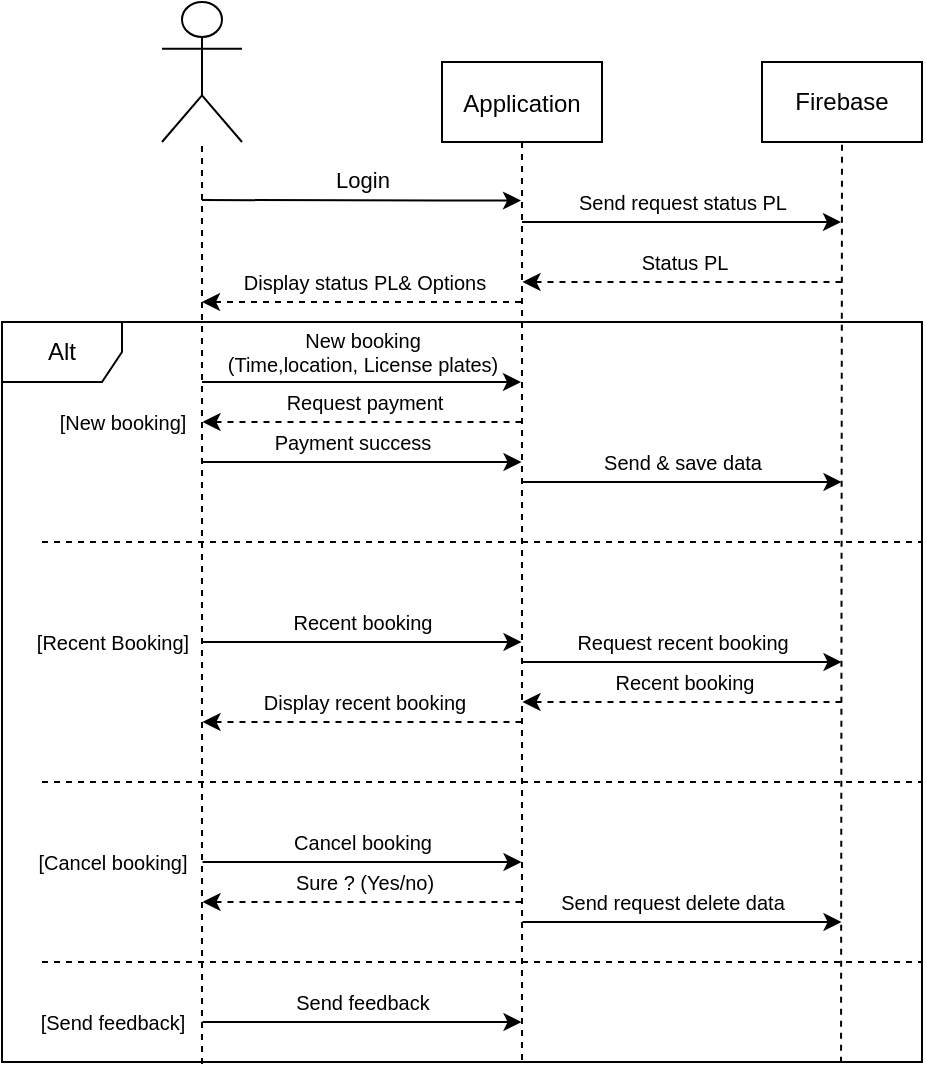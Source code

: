 <mxfile version="13.7.3" type="github">
  <diagram id="kgpKYQtTHZ0yAKxKKP6v" name="Page-1">
    <mxGraphModel dx="677" dy="392" grid="1" gridSize="10" guides="1" tooltips="1" connect="1" arrows="1" fold="1" page="1" pageScale="1" pageWidth="850" pageHeight="1100" math="0" shadow="0">
      <root>
        <mxCell id="0" />
        <mxCell id="1" parent="0" />
        <mxCell id="3nuBFxr9cyL0pnOWT2aG-5" value="Application" style="shape=umlLifeline;perimeter=lifelinePerimeter;container=1;collapsible=0;recursiveResize=0;rounded=0;shadow=0;strokeWidth=1;" parent="1" vertex="1">
          <mxGeometry x="240" y="80" width="80" height="500" as="geometry" />
        </mxCell>
        <mxCell id="qz1RpwUiMrSi03lGUybZ-2" value="Firebase" style="rounded=0;whiteSpace=wrap;html=1;" vertex="1" parent="1">
          <mxGeometry x="400" y="80" width="80" height="40" as="geometry" />
        </mxCell>
        <mxCell id="qz1RpwUiMrSi03lGUybZ-5" value="" style="shape=umlActor;verticalLabelPosition=bottom;verticalAlign=top;html=1;" vertex="1" parent="1">
          <mxGeometry x="100" y="50" width="40" height="70" as="geometry" />
        </mxCell>
        <mxCell id="qz1RpwUiMrSi03lGUybZ-10" value="" style="endArrow=none;dashed=1;html=1;" edge="1" parent="1" target="qz1RpwUiMrSi03lGUybZ-5">
          <mxGeometry width="50" height="50" relative="1" as="geometry">
            <mxPoint x="120" y="581" as="sourcePoint" />
            <mxPoint x="125" y="140" as="targetPoint" />
          </mxGeometry>
        </mxCell>
        <mxCell id="qz1RpwUiMrSi03lGUybZ-14" value="" style="endArrow=none;dashed=1;html=1;entryX=0.5;entryY=1;entryDx=0;entryDy=0;exitX=0.912;exitY=1.001;exitDx=0;exitDy=0;exitPerimeter=0;" edge="1" parent="1" source="qz1RpwUiMrSi03lGUybZ-93" target="qz1RpwUiMrSi03lGUybZ-2">
          <mxGeometry width="50" height="50" relative="1" as="geometry">
            <mxPoint x="440" y="640" as="sourcePoint" />
            <mxPoint x="400" y="240" as="targetPoint" />
          </mxGeometry>
        </mxCell>
        <mxCell id="qz1RpwUiMrSi03lGUybZ-21" value="" style="endArrow=classic;html=1;" edge="1" parent="1">
          <mxGeometry width="50" height="50" relative="1" as="geometry">
            <mxPoint x="120" y="149" as="sourcePoint" />
            <mxPoint x="279.5" y="149.31" as="targetPoint" />
            <Array as="points">
              <mxPoint x="250" y="149.31" />
            </Array>
          </mxGeometry>
        </mxCell>
        <mxCell id="qz1RpwUiMrSi03lGUybZ-22" value="Login" style="edgeLabel;html=1;align=center;verticalAlign=middle;resizable=0;points=[];" vertex="1" connectable="0" parent="qz1RpwUiMrSi03lGUybZ-21">
          <mxGeometry x="-0.203" y="-2" relative="1" as="geometry">
            <mxPoint x="16.58" y="-12" as="offset" />
          </mxGeometry>
        </mxCell>
        <mxCell id="qz1RpwUiMrSi03lGUybZ-43" value="" style="endArrow=classic;html=1;dashed=1;" edge="1" parent="1">
          <mxGeometry width="50" height="50" relative="1" as="geometry">
            <mxPoint x="279.5" y="200" as="sourcePoint" />
            <mxPoint x="120" y="200" as="targetPoint" />
          </mxGeometry>
        </mxCell>
        <mxCell id="qz1RpwUiMrSi03lGUybZ-44" value="Display status PL&amp;amp; Options" style="edgeLabel;html=1;align=center;verticalAlign=middle;resizable=0;points=[];fontSize=10;" vertex="1" connectable="0" parent="qz1RpwUiMrSi03lGUybZ-43">
          <mxGeometry x="0.13" y="-2" relative="1" as="geometry">
            <mxPoint x="10.79" y="-8" as="offset" />
          </mxGeometry>
        </mxCell>
        <mxCell id="qz1RpwUiMrSi03lGUybZ-46" value="" style="endArrow=classic;html=1;" edge="1" parent="1" target="3nuBFxr9cyL0pnOWT2aG-5">
          <mxGeometry width="50" height="50" relative="1" as="geometry">
            <mxPoint x="120" y="240" as="sourcePoint" />
            <mxPoint x="280" y="250" as="targetPoint" />
          </mxGeometry>
        </mxCell>
        <mxCell id="qz1RpwUiMrSi03lGUybZ-48" value="" style="endArrow=classic;html=1;" edge="1" parent="1">
          <mxGeometry width="50" height="50" relative="1" as="geometry">
            <mxPoint x="280" y="160" as="sourcePoint" />
            <mxPoint x="439.5" y="160" as="targetPoint" />
          </mxGeometry>
        </mxCell>
        <mxCell id="qz1RpwUiMrSi03lGUybZ-49" value="Send request status PL" style="text;html=1;align=center;verticalAlign=middle;resizable=0;points=[];autosize=1;fontSize=10;" vertex="1" parent="1">
          <mxGeometry x="300" y="140" width="120" height="20" as="geometry" />
        </mxCell>
        <mxCell id="qz1RpwUiMrSi03lGUybZ-50" value="" style="endArrow=classic;html=1;dashed=1;" edge="1" parent="1">
          <mxGeometry width="50" height="50" relative="1" as="geometry">
            <mxPoint x="439.75" y="190" as="sourcePoint" />
            <mxPoint x="280.25" y="190" as="targetPoint" />
          </mxGeometry>
        </mxCell>
        <mxCell id="qz1RpwUiMrSi03lGUybZ-51" value="Status PL" style="edgeLabel;html=1;align=center;verticalAlign=middle;resizable=0;points=[];fontSize=10;" vertex="1" connectable="0" parent="qz1RpwUiMrSi03lGUybZ-50">
          <mxGeometry x="0.13" y="-2" relative="1" as="geometry">
            <mxPoint x="10.79" y="-8" as="offset" />
          </mxGeometry>
        </mxCell>
        <mxCell id="qz1RpwUiMrSi03lGUybZ-52" value="&lt;font style=&quot;font-size: 10px&quot;&gt;New booking &lt;br&gt;(Time,location, License plates)&lt;/font&gt;" style="text;html=1;align=center;verticalAlign=middle;resizable=0;points=[];autosize=1;fontSize=10;" vertex="1" parent="1">
          <mxGeometry x="125" y="210" width="150" height="30" as="geometry" />
        </mxCell>
        <mxCell id="qz1RpwUiMrSi03lGUybZ-56" value="" style="endArrow=classic;html=1;" edge="1" parent="1">
          <mxGeometry width="50" height="50" relative="1" as="geometry">
            <mxPoint x="280.25" y="290" as="sourcePoint" />
            <mxPoint x="439.75" y="290" as="targetPoint" />
          </mxGeometry>
        </mxCell>
        <mxCell id="qz1RpwUiMrSi03lGUybZ-57" value="Send &amp;amp; save data" style="text;html=1;align=center;verticalAlign=middle;resizable=0;points=[];autosize=1;fontSize=10;" vertex="1" parent="1">
          <mxGeometry x="315" y="270" width="90" height="20" as="geometry" />
        </mxCell>
        <mxCell id="qz1RpwUiMrSi03lGUybZ-64" value="" style="endArrow=classic;html=1;dashed=1;" edge="1" parent="1">
          <mxGeometry width="50" height="50" relative="1" as="geometry">
            <mxPoint x="279.75" y="260" as="sourcePoint" />
            <mxPoint x="120.25" y="260" as="targetPoint" />
          </mxGeometry>
        </mxCell>
        <mxCell id="qz1RpwUiMrSi03lGUybZ-65" value="&lt;span style=&quot;font-size: 10px&quot;&gt;Request payment&lt;/span&gt;" style="edgeLabel;html=1;align=center;verticalAlign=middle;resizable=0;points=[];fontSize=10;" vertex="1" connectable="0" parent="qz1RpwUiMrSi03lGUybZ-64">
          <mxGeometry x="0.13" y="-2" relative="1" as="geometry">
            <mxPoint x="10.79" y="-8" as="offset" />
          </mxGeometry>
        </mxCell>
        <mxCell id="qz1RpwUiMrSi03lGUybZ-67" value="" style="endArrow=classic;html=1;" edge="1" parent="1">
          <mxGeometry width="50" height="50" relative="1" as="geometry">
            <mxPoint x="120.25" y="280" as="sourcePoint" />
            <mxPoint x="279.75" y="280" as="targetPoint" />
          </mxGeometry>
        </mxCell>
        <mxCell id="qz1RpwUiMrSi03lGUybZ-68" value="Payment success" style="text;html=1;align=center;verticalAlign=middle;resizable=0;points=[];autosize=1;fontSize=10;" vertex="1" parent="1">
          <mxGeometry x="150" y="260" width="90" height="20" as="geometry" />
        </mxCell>
        <mxCell id="qz1RpwUiMrSi03lGUybZ-69" value="" style="endArrow=classic;html=1;" edge="1" parent="1">
          <mxGeometry width="50" height="50" relative="1" as="geometry">
            <mxPoint x="120.25" y="370" as="sourcePoint" />
            <mxPoint x="279.75" y="370" as="targetPoint" />
          </mxGeometry>
        </mxCell>
        <mxCell id="qz1RpwUiMrSi03lGUybZ-70" value="Recent booking" style="text;html=1;align=center;verticalAlign=middle;resizable=0;points=[];autosize=1;fontSize=10;" vertex="1" parent="1">
          <mxGeometry x="155" y="350" width="90" height="20" as="geometry" />
        </mxCell>
        <mxCell id="qz1RpwUiMrSi03lGUybZ-72" value="" style="endArrow=classic;html=1;" edge="1" parent="1">
          <mxGeometry width="50" height="50" relative="1" as="geometry">
            <mxPoint x="280.25" y="380" as="sourcePoint" />
            <mxPoint x="439.75" y="380" as="targetPoint" />
          </mxGeometry>
        </mxCell>
        <mxCell id="qz1RpwUiMrSi03lGUybZ-73" value="Request recent booking" style="text;html=1;align=center;verticalAlign=middle;resizable=0;points=[];autosize=1;fontSize=10;" vertex="1" parent="1">
          <mxGeometry x="300" y="360" width="120" height="20" as="geometry" />
        </mxCell>
        <mxCell id="qz1RpwUiMrSi03lGUybZ-74" value="" style="endArrow=classic;html=1;dashed=1;" edge="1" parent="1">
          <mxGeometry width="50" height="50" relative="1" as="geometry">
            <mxPoint x="439.75" y="400" as="sourcePoint" />
            <mxPoint x="280.25" y="400" as="targetPoint" />
          </mxGeometry>
        </mxCell>
        <mxCell id="qz1RpwUiMrSi03lGUybZ-75" value="Recent booking" style="edgeLabel;html=1;align=center;verticalAlign=middle;resizable=0;points=[];fontSize=10;" vertex="1" connectable="0" parent="qz1RpwUiMrSi03lGUybZ-74">
          <mxGeometry x="0.13" y="-2" relative="1" as="geometry">
            <mxPoint x="10.79" y="-8" as="offset" />
          </mxGeometry>
        </mxCell>
        <mxCell id="qz1RpwUiMrSi03lGUybZ-76" value="" style="endArrow=classic;html=1;dashed=1;" edge="1" parent="1">
          <mxGeometry width="50" height="50" relative="1" as="geometry">
            <mxPoint x="279.75" y="410" as="sourcePoint" />
            <mxPoint x="120.25" y="410" as="targetPoint" />
          </mxGeometry>
        </mxCell>
        <mxCell id="qz1RpwUiMrSi03lGUybZ-77" value="Display recent booking" style="edgeLabel;html=1;align=center;verticalAlign=middle;resizable=0;points=[];fontSize=10;" vertex="1" connectable="0" parent="qz1RpwUiMrSi03lGUybZ-76">
          <mxGeometry x="0.13" y="-2" relative="1" as="geometry">
            <mxPoint x="10.79" y="-8" as="offset" />
          </mxGeometry>
        </mxCell>
        <mxCell id="qz1RpwUiMrSi03lGUybZ-78" value="" style="endArrow=classic;html=1;" edge="1" parent="1">
          <mxGeometry width="50" height="50" relative="1" as="geometry">
            <mxPoint x="120.25" y="480" as="sourcePoint" />
            <mxPoint x="279.75" y="480" as="targetPoint" />
          </mxGeometry>
        </mxCell>
        <mxCell id="qz1RpwUiMrSi03lGUybZ-79" value="Cancel booking" style="text;html=1;align=center;verticalAlign=middle;resizable=0;points=[];autosize=1;fontSize=10;" vertex="1" parent="1">
          <mxGeometry x="160" y="460" width="80" height="20" as="geometry" />
        </mxCell>
        <mxCell id="qz1RpwUiMrSi03lGUybZ-81" value="" style="endArrow=classic;html=1;dashed=1;" edge="1" parent="1">
          <mxGeometry width="50" height="50" relative="1" as="geometry">
            <mxPoint x="279.75" y="500" as="sourcePoint" />
            <mxPoint x="120.25" y="500" as="targetPoint" />
          </mxGeometry>
        </mxCell>
        <mxCell id="qz1RpwUiMrSi03lGUybZ-82" value="Sure ? (Yes/no)" style="edgeLabel;html=1;align=center;verticalAlign=middle;resizable=0;points=[];fontSize=10;" vertex="1" connectable="0" parent="qz1RpwUiMrSi03lGUybZ-81">
          <mxGeometry x="0.13" y="-2" relative="1" as="geometry">
            <mxPoint x="10.79" y="-8" as="offset" />
          </mxGeometry>
        </mxCell>
        <mxCell id="qz1RpwUiMrSi03lGUybZ-83" value="" style="endArrow=classic;html=1;" edge="1" parent="1">
          <mxGeometry width="50" height="50" relative="1" as="geometry">
            <mxPoint x="280.25" y="510" as="sourcePoint" />
            <mxPoint x="439.75" y="510" as="targetPoint" />
          </mxGeometry>
        </mxCell>
        <mxCell id="qz1RpwUiMrSi03lGUybZ-84" value="Send request delete data" style="text;html=1;align=center;verticalAlign=middle;resizable=0;points=[];autosize=1;fontSize=10;" vertex="1" parent="1">
          <mxGeometry x="290" y="490" width="130" height="20" as="geometry" />
        </mxCell>
        <mxCell id="qz1RpwUiMrSi03lGUybZ-85" value="" style="endArrow=classic;html=1;" edge="1" parent="1">
          <mxGeometry width="50" height="50" relative="1" as="geometry">
            <mxPoint x="120.25" y="560" as="sourcePoint" />
            <mxPoint x="279.75" y="560" as="targetPoint" />
          </mxGeometry>
        </mxCell>
        <mxCell id="qz1RpwUiMrSi03lGUybZ-86" value="Send feedback" style="text;html=1;align=center;verticalAlign=middle;resizable=0;points=[];autosize=1;fontSize=10;" vertex="1" parent="1">
          <mxGeometry x="160" y="540" width="80" height="20" as="geometry" />
        </mxCell>
        <mxCell id="qz1RpwUiMrSi03lGUybZ-89" value="[New booking]" style="text;html=1;align=center;verticalAlign=middle;resizable=0;points=[];autosize=1;fontSize=10;" vertex="1" parent="1">
          <mxGeometry x="40" y="250" width="80" height="20" as="geometry" />
        </mxCell>
        <mxCell id="qz1RpwUiMrSi03lGUybZ-90" value="[Recent Booking]" style="text;html=1;align=center;verticalAlign=middle;resizable=0;points=[];autosize=1;fontSize=10;" vertex="1" parent="1">
          <mxGeometry x="30" y="360" width="90" height="20" as="geometry" />
        </mxCell>
        <mxCell id="qz1RpwUiMrSi03lGUybZ-91" value="[Cancel booking]" style="text;html=1;align=center;verticalAlign=middle;resizable=0;points=[];autosize=1;fontSize=10;" vertex="1" parent="1">
          <mxGeometry x="30" y="470" width="90" height="20" as="geometry" />
        </mxCell>
        <mxCell id="qz1RpwUiMrSi03lGUybZ-92" value="[Send feedback]" style="text;html=1;align=center;verticalAlign=middle;resizable=0;points=[];autosize=1;fontSize=10;" vertex="1" parent="1">
          <mxGeometry x="30" y="550" width="90" height="20" as="geometry" />
        </mxCell>
        <mxCell id="qz1RpwUiMrSi03lGUybZ-93" value="Alt" style="shape=umlFrame;whiteSpace=wrap;html=1;fillColor=none;" vertex="1" parent="1">
          <mxGeometry x="20" y="210" width="460" height="370" as="geometry" />
        </mxCell>
        <mxCell id="qz1RpwUiMrSi03lGUybZ-94" value="" style="endArrow=none;dashed=1;html=1;fontSize=10;" edge="1" parent="1">
          <mxGeometry width="50" height="50" relative="1" as="geometry">
            <mxPoint x="40" y="320" as="sourcePoint" />
            <mxPoint x="480" y="320" as="targetPoint" />
          </mxGeometry>
        </mxCell>
        <mxCell id="qz1RpwUiMrSi03lGUybZ-95" value="" style="endArrow=none;dashed=1;html=1;fontSize=10;" edge="1" parent="1">
          <mxGeometry width="50" height="50" relative="1" as="geometry">
            <mxPoint x="40" y="440" as="sourcePoint" />
            <mxPoint x="480" y="440" as="targetPoint" />
          </mxGeometry>
        </mxCell>
        <mxCell id="qz1RpwUiMrSi03lGUybZ-96" value="" style="endArrow=none;dashed=1;html=1;fontSize=10;" edge="1" parent="1">
          <mxGeometry width="50" height="50" relative="1" as="geometry">
            <mxPoint x="40" y="530" as="sourcePoint" />
            <mxPoint x="480" y="530" as="targetPoint" />
          </mxGeometry>
        </mxCell>
      </root>
    </mxGraphModel>
  </diagram>
</mxfile>
